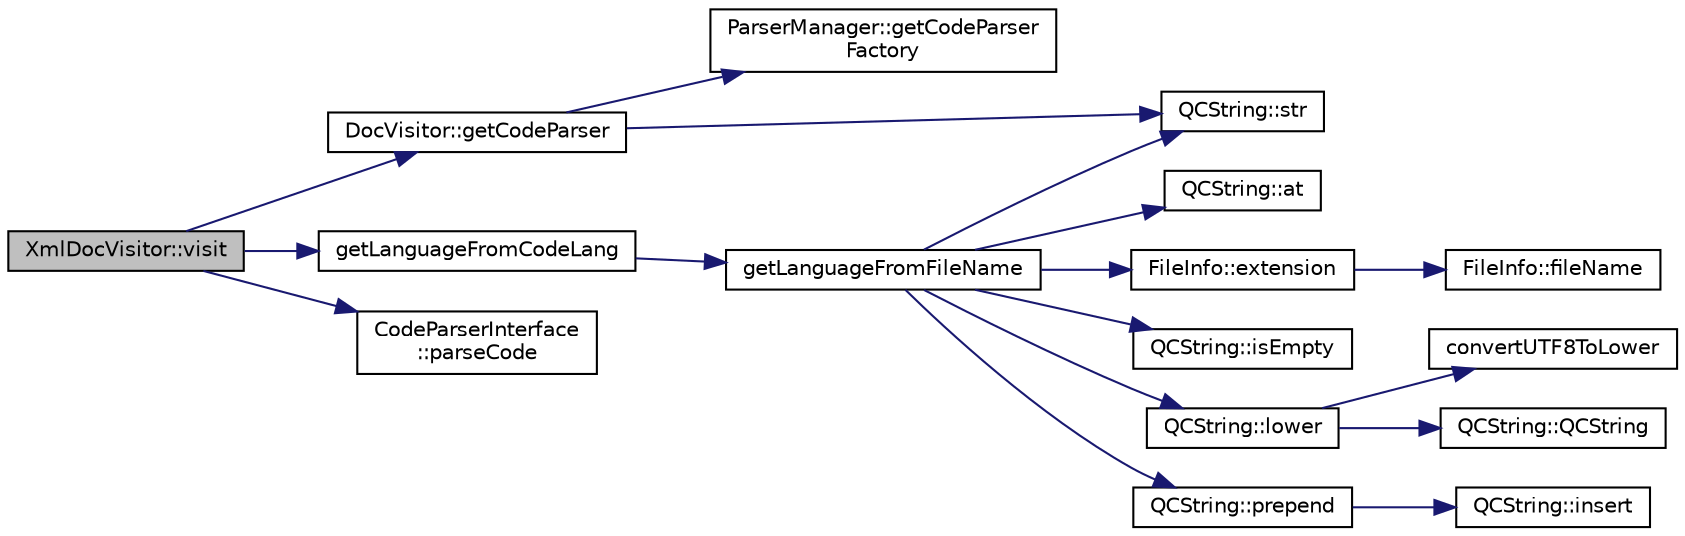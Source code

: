 digraph "XmlDocVisitor::visit"
{
 // LATEX_PDF_SIZE
  edge [fontname="Helvetica",fontsize="10",labelfontname="Helvetica",labelfontsize="10"];
  node [fontname="Helvetica",fontsize="10",shape=record];
  rankdir="LR";
  Node1 [label="XmlDocVisitor::visit",height=0.2,width=0.4,color="black", fillcolor="grey75", style="filled", fontcolor="black",tooltip=" "];
  Node1 -> Node2 [color="midnightblue",fontsize="10",style="solid",fontname="Helvetica"];
  Node2 [label="DocVisitor::getCodeParser",height=0.2,width=0.4,color="black", fillcolor="white", style="filled",URL="$classDocVisitor.html#a1ec90584b36968b4eef801a5becb0522",tooltip=" "];
  Node2 -> Node3 [color="midnightblue",fontsize="10",style="solid",fontname="Helvetica"];
  Node3 [label="ParserManager::getCodeParser\lFactory",height=0.2,width=0.4,color="black", fillcolor="white", style="filled",URL="$classParserManager.html#a8f767ea4b80602eec90e5fa4a5c2b008",tooltip=" "];
  Node2 -> Node4 [color="midnightblue",fontsize="10",style="solid",fontname="Helvetica"];
  Node4 [label="QCString::str",height=0.2,width=0.4,color="black", fillcolor="white", style="filled",URL="$classQCString.html#a9824b07232eea418ab3b3e7dc3178eec",tooltip=" "];
  Node1 -> Node5 [color="midnightblue",fontsize="10",style="solid",fontname="Helvetica"];
  Node5 [label="getLanguageFromCodeLang",height=0.2,width=0.4,color="black", fillcolor="white", style="filled",URL="$util_8cpp.html#a6d584858761afb81c76d1c85e19438e9",tooltip="Routine to handle the language attribute of the \\code command."];
  Node5 -> Node6 [color="midnightblue",fontsize="10",style="solid",fontname="Helvetica"];
  Node6 [label="getLanguageFromFileName",height=0.2,width=0.4,color="black", fillcolor="white", style="filled",URL="$util_8cpp.html#a1b56719a14e986911d90aae56767dd5b",tooltip=" "];
  Node6 -> Node7 [color="midnightblue",fontsize="10",style="solid",fontname="Helvetica"];
  Node7 [label="QCString::at",height=0.2,width=0.4,color="black", fillcolor="white", style="filled",URL="$classQCString.html#a4c8be5d062cc14919b53ff0a3c8f9a4f",tooltip=" "];
  Node6 -> Node8 [color="midnightblue",fontsize="10",style="solid",fontname="Helvetica"];
  Node8 [label="FileInfo::extension",height=0.2,width=0.4,color="black", fillcolor="white", style="filled",URL="$classFileInfo.html#a626f514840802434ae881b02e4a09af9",tooltip=" "];
  Node8 -> Node9 [color="midnightblue",fontsize="10",style="solid",fontname="Helvetica"];
  Node9 [label="FileInfo::fileName",height=0.2,width=0.4,color="black", fillcolor="white", style="filled",URL="$classFileInfo.html#a8ae2069796787d27306bb49bd70e3e3a",tooltip=" "];
  Node6 -> Node10 [color="midnightblue",fontsize="10",style="solid",fontname="Helvetica"];
  Node10 [label="QCString::isEmpty",height=0.2,width=0.4,color="black", fillcolor="white", style="filled",URL="$classQCString.html#a621c4090d69ad7d05ef8e5234376c3d8",tooltip=" "];
  Node6 -> Node11 [color="midnightblue",fontsize="10",style="solid",fontname="Helvetica"];
  Node11 [label="QCString::lower",height=0.2,width=0.4,color="black", fillcolor="white", style="filled",URL="$classQCString.html#a33688239622e659cfb469fbd62c9cccb",tooltip=" "];
  Node11 -> Node12 [color="midnightblue",fontsize="10",style="solid",fontname="Helvetica"];
  Node12 [label="convertUTF8ToLower",height=0.2,width=0.4,color="black", fillcolor="white", style="filled",URL="$utf8_8cpp.html#a90000b3876f8ff0fed72d2c31ecdfe11",tooltip=" "];
  Node11 -> Node13 [color="midnightblue",fontsize="10",style="solid",fontname="Helvetica"];
  Node13 [label="QCString::QCString",height=0.2,width=0.4,color="black", fillcolor="white", style="filled",URL="$classQCString.html#ad691e1087cc03e14e00d1147ae0ecab7",tooltip=" "];
  Node6 -> Node14 [color="midnightblue",fontsize="10",style="solid",fontname="Helvetica"];
  Node14 [label="QCString::prepend",height=0.2,width=0.4,color="black", fillcolor="white", style="filled",URL="$classQCString.html#a0a6a8fe99e596b149ee15138fa8dcf0c",tooltip=" "];
  Node14 -> Node15 [color="midnightblue",fontsize="10",style="solid",fontname="Helvetica"];
  Node15 [label="QCString::insert",height=0.2,width=0.4,color="black", fillcolor="white", style="filled",URL="$classQCString.html#ae4e7678c93bacb8b7806597a8520ca54",tooltip=" "];
  Node6 -> Node4 [color="midnightblue",fontsize="10",style="solid",fontname="Helvetica"];
  Node1 -> Node16 [color="midnightblue",fontsize="10",style="solid",fontname="Helvetica"];
  Node16 [label="CodeParserInterface\l::parseCode",height=0.2,width=0.4,color="black", fillcolor="white", style="filled",URL="$classCodeParserInterface.html#a33d72178196c84965d5bf1eb361af8bb",tooltip=" "];
}
